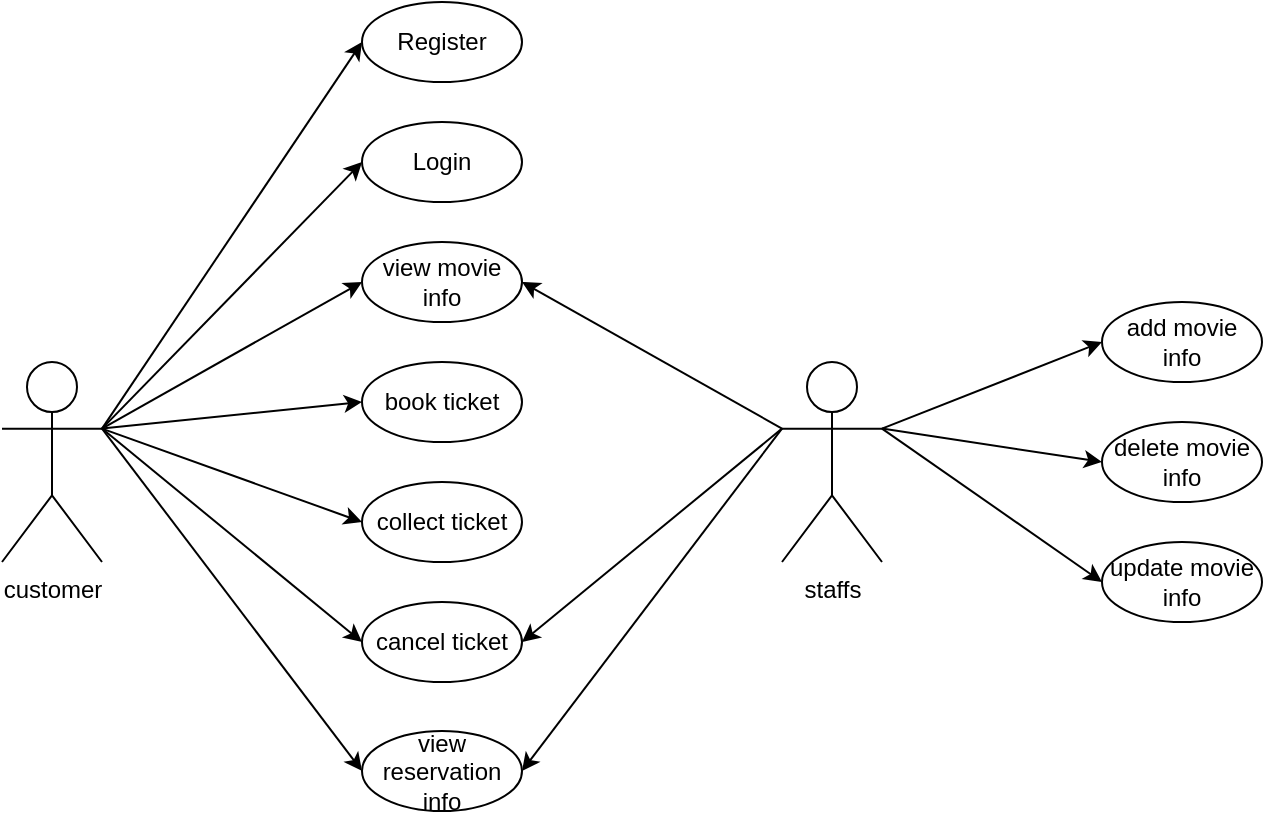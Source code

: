 <mxfile version="15.5.5" type="device"><diagram id="b6RB6QBG7GQfmFC3Jh57" name="Page-1"><mxGraphModel dx="1220" dy="578" grid="1" gridSize="10" guides="1" tooltips="1" connect="1" arrows="1" fold="1" page="1" pageScale="1" pageWidth="827" pageHeight="1169" math="0" shadow="0"><root><mxCell id="0"/><mxCell id="1" parent="0"/><mxCell id="stXA-oTZ0Jvj36ZavNHG-5" value="Register" style="ellipse;whiteSpace=wrap;html=1;" vertex="1" parent="1"><mxGeometry x="250" y="200" width="80" height="40" as="geometry"/></mxCell><mxCell id="stXA-oTZ0Jvj36ZavNHG-6" value="Login" style="ellipse;whiteSpace=wrap;html=1;" vertex="1" parent="1"><mxGeometry x="250" y="260" width="80" height="40" as="geometry"/></mxCell><mxCell id="stXA-oTZ0Jvj36ZavNHG-7" value="view movie info" style="ellipse;whiteSpace=wrap;html=1;" vertex="1" parent="1"><mxGeometry x="250" y="320" width="80" height="40" as="geometry"/></mxCell><mxCell id="stXA-oTZ0Jvj36ZavNHG-8" value="book ticket" style="ellipse;whiteSpace=wrap;html=1;" vertex="1" parent="1"><mxGeometry x="250" y="380" width="80" height="40" as="geometry"/></mxCell><mxCell id="stXA-oTZ0Jvj36ZavNHG-10" value="collect ticket" style="ellipse;whiteSpace=wrap;html=1;" vertex="1" parent="1"><mxGeometry x="250" y="440" width="80" height="40" as="geometry"/></mxCell><mxCell id="stXA-oTZ0Jvj36ZavNHG-11" value="cancel ticket" style="ellipse;whiteSpace=wrap;html=1;" vertex="1" parent="1"><mxGeometry x="250" y="500" width="80" height="40" as="geometry"/></mxCell><mxCell id="stXA-oTZ0Jvj36ZavNHG-12" value="add movie info" style="ellipse;whiteSpace=wrap;html=1;" vertex="1" parent="1"><mxGeometry x="620" y="350" width="80" height="40" as="geometry"/></mxCell><mxCell id="stXA-oTZ0Jvj36ZavNHG-13" value="delete movie info" style="ellipse;whiteSpace=wrap;html=1;" vertex="1" parent="1"><mxGeometry x="620" y="410" width="80" height="40" as="geometry"/></mxCell><mxCell id="stXA-oTZ0Jvj36ZavNHG-14" value="update movie info" style="ellipse;whiteSpace=wrap;html=1;" vertex="1" parent="1"><mxGeometry x="620" y="470" width="80" height="40" as="geometry"/></mxCell><mxCell id="stXA-oTZ0Jvj36ZavNHG-15" value="view reservation info" style="ellipse;whiteSpace=wrap;html=1;" vertex="1" parent="1"><mxGeometry x="250" y="564.5" width="80" height="40" as="geometry"/></mxCell><mxCell id="stXA-oTZ0Jvj36ZavNHG-19" value="customer" style="shape=umlActor;verticalLabelPosition=bottom;verticalAlign=top;html=1;outlineConnect=0;" vertex="1" parent="1"><mxGeometry x="70" y="380" width="50" height="100" as="geometry"/></mxCell><mxCell id="stXA-oTZ0Jvj36ZavNHG-20" value="staffs" style="shape=umlActor;verticalLabelPosition=bottom;verticalAlign=top;html=1;outlineConnect=0;" vertex="1" parent="1"><mxGeometry x="460" y="380" width="50" height="100" as="geometry"/></mxCell><mxCell id="stXA-oTZ0Jvj36ZavNHG-27" value="" style="endArrow=classic;html=1;rounded=0;entryX=0;entryY=0.5;entryDx=0;entryDy=0;exitX=1;exitY=0.333;exitDx=0;exitDy=0;exitPerimeter=0;" edge="1" parent="1" source="stXA-oTZ0Jvj36ZavNHG-19" target="stXA-oTZ0Jvj36ZavNHG-5"><mxGeometry width="50" height="50" relative="1" as="geometry"><mxPoint x="110" y="380" as="sourcePoint"/><mxPoint x="160" y="330" as="targetPoint"/></mxGeometry></mxCell><mxCell id="stXA-oTZ0Jvj36ZavNHG-28" value="" style="endArrow=classic;html=1;rounded=0;entryX=0;entryY=0.5;entryDx=0;entryDy=0;exitX=1;exitY=0.333;exitDx=0;exitDy=0;exitPerimeter=0;" edge="1" parent="1" source="stXA-oTZ0Jvj36ZavNHG-19" target="stXA-oTZ0Jvj36ZavNHG-6"><mxGeometry width="50" height="50" relative="1" as="geometry"><mxPoint x="120" y="390" as="sourcePoint"/><mxPoint x="260" y="230" as="targetPoint"/></mxGeometry></mxCell><mxCell id="stXA-oTZ0Jvj36ZavNHG-29" value="" style="endArrow=classic;html=1;rounded=0;entryX=0;entryY=0.5;entryDx=0;entryDy=0;exitX=1;exitY=0.333;exitDx=0;exitDy=0;exitPerimeter=0;" edge="1" parent="1" source="stXA-oTZ0Jvj36ZavNHG-19" target="stXA-oTZ0Jvj36ZavNHG-7"><mxGeometry width="50" height="50" relative="1" as="geometry"><mxPoint x="130" y="400" as="sourcePoint"/><mxPoint x="270" y="240" as="targetPoint"/></mxGeometry></mxCell><mxCell id="stXA-oTZ0Jvj36ZavNHG-30" value="" style="endArrow=classic;html=1;rounded=0;entryX=0;entryY=0.5;entryDx=0;entryDy=0;exitX=1;exitY=0.333;exitDx=0;exitDy=0;exitPerimeter=0;" edge="1" parent="1" source="stXA-oTZ0Jvj36ZavNHG-19" target="stXA-oTZ0Jvj36ZavNHG-8"><mxGeometry width="50" height="50" relative="1" as="geometry"><mxPoint x="130" y="423.333" as="sourcePoint"/><mxPoint x="260" y="350" as="targetPoint"/></mxGeometry></mxCell><mxCell id="stXA-oTZ0Jvj36ZavNHG-31" value="" style="endArrow=classic;html=1;rounded=0;entryX=0;entryY=0.5;entryDx=0;entryDy=0;exitX=1;exitY=0.333;exitDx=0;exitDy=0;exitPerimeter=0;" edge="1" parent="1" source="stXA-oTZ0Jvj36ZavNHG-19" target="stXA-oTZ0Jvj36ZavNHG-10"><mxGeometry width="50" height="50" relative="1" as="geometry"><mxPoint x="130" y="423.333" as="sourcePoint"/><mxPoint x="260" y="410" as="targetPoint"/></mxGeometry></mxCell><mxCell id="stXA-oTZ0Jvj36ZavNHG-32" value="" style="endArrow=classic;html=1;rounded=0;entryX=0;entryY=0.5;entryDx=0;entryDy=0;exitX=1;exitY=0.333;exitDx=0;exitDy=0;exitPerimeter=0;" edge="1" parent="1" source="stXA-oTZ0Jvj36ZavNHG-19" target="stXA-oTZ0Jvj36ZavNHG-11"><mxGeometry width="50" height="50" relative="1" as="geometry"><mxPoint x="130" y="423.333" as="sourcePoint"/><mxPoint x="260" y="470" as="targetPoint"/></mxGeometry></mxCell><mxCell id="stXA-oTZ0Jvj36ZavNHG-33" value="" style="endArrow=classic;html=1;rounded=0;entryX=0;entryY=0.5;entryDx=0;entryDy=0;exitX=1;exitY=0.333;exitDx=0;exitDy=0;exitPerimeter=0;" edge="1" parent="1" source="stXA-oTZ0Jvj36ZavNHG-19" target="stXA-oTZ0Jvj36ZavNHG-15"><mxGeometry width="50" height="50" relative="1" as="geometry"><mxPoint x="130" y="423.333" as="sourcePoint"/><mxPoint x="260" y="530" as="targetPoint"/></mxGeometry></mxCell><mxCell id="stXA-oTZ0Jvj36ZavNHG-35" value="" style="endArrow=classic;html=1;rounded=0;exitX=0;exitY=0.333;exitDx=0;exitDy=0;exitPerimeter=0;entryX=1;entryY=0.5;entryDx=0;entryDy=0;" edge="1" parent="1" source="stXA-oTZ0Jvj36ZavNHG-20" target="stXA-oTZ0Jvj36ZavNHG-7"><mxGeometry width="50" height="50" relative="1" as="geometry"><mxPoint x="610" y="460" as="sourcePoint"/><mxPoint x="530" y="430" as="targetPoint"/></mxGeometry></mxCell><mxCell id="stXA-oTZ0Jvj36ZavNHG-37" value="" style="endArrow=classic;html=1;rounded=0;exitX=0;exitY=0.333;exitDx=0;exitDy=0;exitPerimeter=0;entryX=1;entryY=0.5;entryDx=0;entryDy=0;" edge="1" parent="1" source="stXA-oTZ0Jvj36ZavNHG-20" target="stXA-oTZ0Jvj36ZavNHG-15"><mxGeometry width="50" height="50" relative="1" as="geometry"><mxPoint x="470" y="423.333" as="sourcePoint"/><mxPoint x="340" y="660" as="targetPoint"/></mxGeometry></mxCell><mxCell id="stXA-oTZ0Jvj36ZavNHG-38" value="" style="endArrow=classic;html=1;rounded=0;exitX=0;exitY=0.333;exitDx=0;exitDy=0;exitPerimeter=0;entryX=1;entryY=0.5;entryDx=0;entryDy=0;" edge="1" parent="1" source="stXA-oTZ0Jvj36ZavNHG-20" target="stXA-oTZ0Jvj36ZavNHG-11"><mxGeometry width="50" height="50" relative="1" as="geometry"><mxPoint x="479" y="360.003" as="sourcePoint"/><mxPoint x="349" y="531.17" as="targetPoint"/></mxGeometry></mxCell><mxCell id="stXA-oTZ0Jvj36ZavNHG-39" value="" style="endArrow=classic;html=1;rounded=0;exitX=1;exitY=0.333;exitDx=0;exitDy=0;exitPerimeter=0;entryX=0;entryY=0.5;entryDx=0;entryDy=0;" edge="1" parent="1" source="stXA-oTZ0Jvj36ZavNHG-20" target="stXA-oTZ0Jvj36ZavNHG-14"><mxGeometry width="50" height="50" relative="1" as="geometry"><mxPoint x="560" y="560" as="sourcePoint"/><mxPoint x="610" y="510" as="targetPoint"/></mxGeometry></mxCell><mxCell id="stXA-oTZ0Jvj36ZavNHG-41" value="" style="endArrow=classic;html=1;rounded=0;exitX=1;exitY=0.333;exitDx=0;exitDy=0;exitPerimeter=0;entryX=0;entryY=0.5;entryDx=0;entryDy=0;" edge="1" parent="1" source="stXA-oTZ0Jvj36ZavNHG-20" target="stXA-oTZ0Jvj36ZavNHG-12"><mxGeometry width="50" height="50" relative="1" as="geometry"><mxPoint x="510" y="350.003" as="sourcePoint"/><mxPoint x="620" y="426.67" as="targetPoint"/></mxGeometry></mxCell><mxCell id="stXA-oTZ0Jvj36ZavNHG-42" value="" style="endArrow=classic;html=1;rounded=0;exitX=1;exitY=0.333;exitDx=0;exitDy=0;exitPerimeter=0;entryX=0;entryY=0.5;entryDx=0;entryDy=0;" edge="1" parent="1" source="stXA-oTZ0Jvj36ZavNHG-20" target="stXA-oTZ0Jvj36ZavNHG-13"><mxGeometry width="50" height="50" relative="1" as="geometry"><mxPoint x="550" y="420.003" as="sourcePoint"/><mxPoint x="660" y="376.67" as="targetPoint"/></mxGeometry></mxCell></root></mxGraphModel></diagram></mxfile>